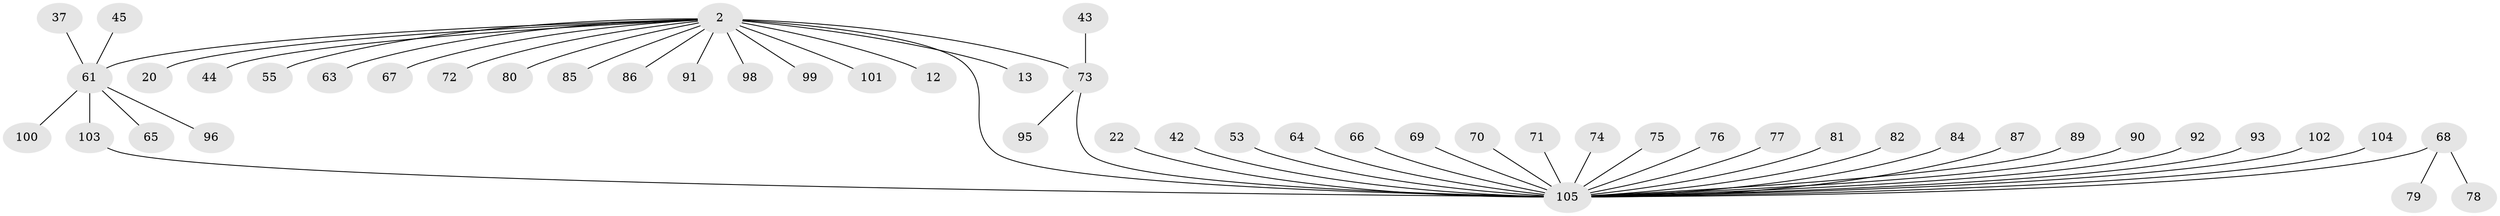 // original degree distribution, {5: 0.02857142857142857, 30: 0.009523809523809525, 3: 0.11428571428571428, 11: 0.009523809523809525, 2: 0.2571428571428571, 1: 0.5047619047619047, 15: 0.009523809523809525, 4: 0.05714285714285714, 6: 0.009523809523809525}
// Generated by graph-tools (version 1.1) at 2025/48/03/09/25 04:48:47]
// undirected, 52 vertices, 53 edges
graph export_dot {
graph [start="1"]
  node [color=gray90,style=filled];
  2;
  12;
  13;
  20;
  22 [super="+18"];
  37;
  42;
  43;
  44 [super="+11"];
  45;
  53;
  55;
  61 [super="+16+56+17+25+57+27"];
  63 [super="+36"];
  64;
  65;
  66;
  67 [super="+3+38"];
  68 [super="+58+50"];
  69 [super="+40"];
  70;
  71 [super="+34"];
  72 [super="+49"];
  73 [super="+62+35"];
  74;
  75;
  76 [super="+31"];
  77;
  78;
  79;
  80 [super="+29"];
  81;
  82;
  84 [super="+60"];
  85;
  86 [super="+48"];
  87;
  89 [super="+10"];
  90;
  91 [super="+33"];
  92;
  93;
  95;
  96 [super="+94"];
  98;
  99;
  100;
  101 [super="+83"];
  102;
  103;
  104 [super="+30"];
  105 [super="+7+51+19+88+97"];
  2 -- 12;
  2 -- 13;
  2 -- 20;
  2 -- 55;
  2 -- 85;
  2 -- 98;
  2 -- 99;
  2 -- 67;
  2 -- 105 [weight=8];
  2 -- 44;
  2 -- 80;
  2 -- 91;
  2 -- 63;
  2 -- 86;
  2 -- 72;
  2 -- 101;
  2 -- 61 [weight=5];
  2 -- 73 [weight=2];
  22 -- 105;
  37 -- 61;
  42 -- 105;
  43 -- 73;
  45 -- 61;
  53 -- 105;
  61 -- 100;
  61 -- 96;
  61 -- 65;
  61 -- 103;
  64 -- 105;
  66 -- 105;
  68 -- 78;
  68 -- 79;
  68 -- 105 [weight=4];
  69 -- 105;
  70 -- 105;
  71 -- 105;
  73 -- 105;
  73 -- 95;
  74 -- 105;
  75 -- 105;
  76 -- 105;
  77 -- 105;
  81 -- 105;
  82 -- 105;
  84 -- 105;
  87 -- 105;
  89 -- 105;
  90 -- 105;
  92 -- 105;
  93 -- 105;
  102 -- 105;
  103 -- 105;
  104 -- 105;
}

